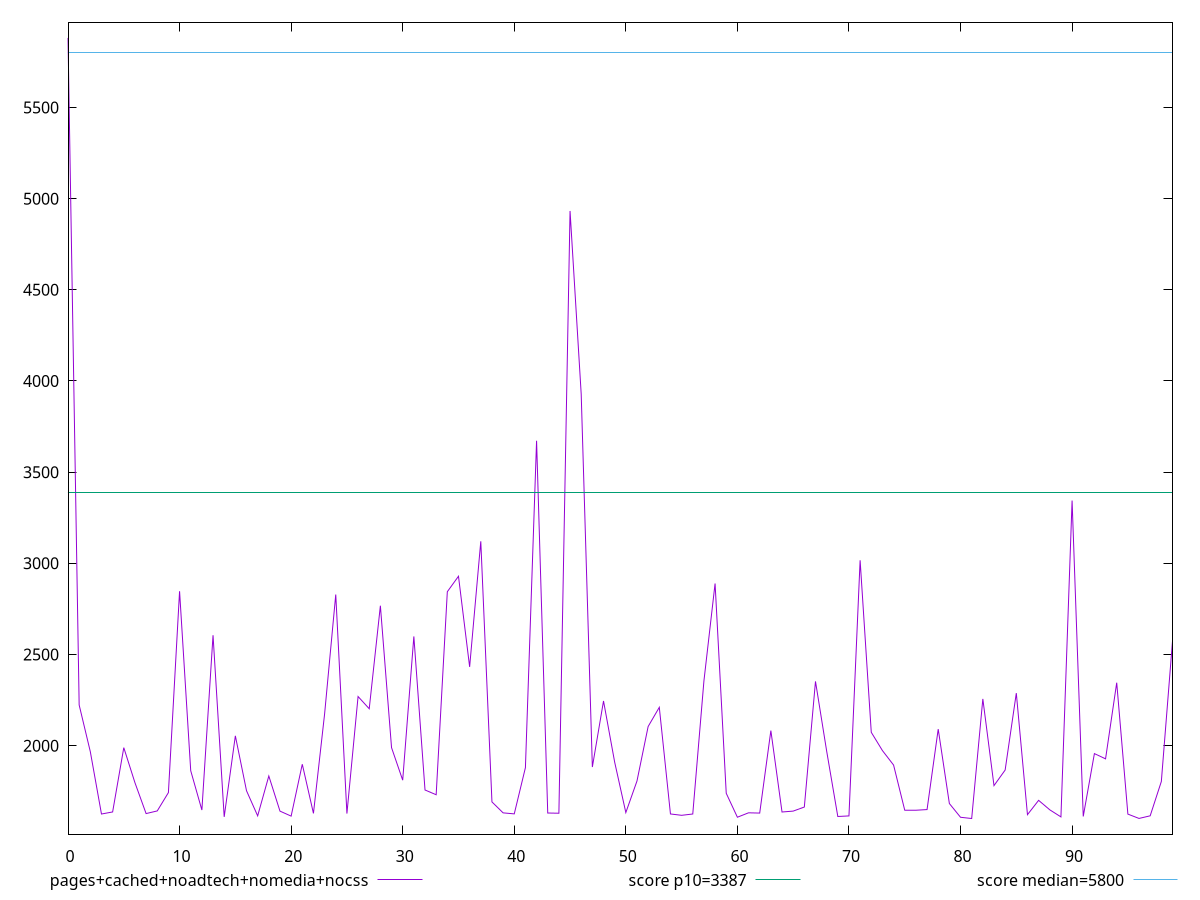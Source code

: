 reset

$pagesCachedNoadtechNomediaNocss <<EOF
0 5881.739881999703
1 2223.18238600045
2 1966.9088020000104
3 1625.1264999999999
4 1636.4340000000002
5 1989.0928159998725
6 1796.811263999599
7 1627.4720000000002
8 1642.0634999999997
9 1742.6174999999998
10 2847.1276659996647
11 1862.6056879998519
12 1646.8899999999999
13 2605.6554900004594
14 1609.4845
15 2053.8407159999088
16 1752.8627980000476
17 1615.0149999999999
18 1833.5913840002645
19 1640.986
20 1613.6195000000002
21 1898.247891999465
22 1628.6395000000002
23 2173.9030519998178
24 2828.819649999524
25 1627.5325319991623
26 2269.5072920003076
27 2202.43908000026
28 2767.414194000069
29 1989.136028000631
30 1810.6455340003477
31 2598.896716000102
32 1756.8359500003628
33 1730.809585999847
34 2844.278631999862
35 2929.159248000101
36 2431.956981999888
37 3120.8816299992423
38 1691.475467999509
39 1631.4375
40 1625.8445000000002
41 1879.3263219993837
42 3672.48213799967
43 1630.5959999999998
44 1629.4279999999999
45 4932.508141999322
46 3928.1576180003976
47 1882.8321360004625
48 2245.0097760005165
49 1909.4577680007374
50 1633.0715
51 1806.1435
52 2105.0155399998093
53 2210.248882000268
54 1625.4210000000003
55 1617.9945
56 1625.1764999999996
57 2354.915808000792
58 2889.34290399955
59 1738.7950799997361
60 1607.5315
61 1631.7205
62 1630.2165
63 2082.6952879999644
64 1636.159
65 1641.0895599998325
66 1663.4630000000002
67 2352.4848279997996
68 1970.6768939995457
69 1611.5495
70 1614.6765
71 3016.754373999901
72 2073.244375999844
73 1973.0382400003864
74 1893.6599999999999
75 1646.0315
76 1645.8575
77 1649.4444999999998
78 2090.693204000185
79 1682.6619999999998
80 1607.2624999999998
81 1600.4009999999998
82 2256.4332759999115
83 1780.8726680006407
84 1866.3341399993642
85 2288.1729960008433
86 1621.5680000000002
87 1700.0897
88 1648.136
89 1609.2645
90 3344.213871999742
91 1611.8075000000001
92 1956.4089959992139
93 1927.6158200003583
94 2345.3071339993203
95 1624.6545
96 1600.8645
97 1615.2649999999999
98 1803.6069999995968
99 2573.039630000143
EOF

set key outside below
set xrange [0:99]
set yrange [1514.7742223600058:5967.366659639697]
set trange [1514.7742223600058:5967.366659639697]
set terminal svg size 640, 500 enhanced background rgb 'white'
set output "report_00015_2021-02-09T16-11-33.973Z/speed-index/comparison/line/4_vs_5.svg"

plot $pagesCachedNoadtechNomediaNocss title "pages+cached+noadtech+nomedia+nocss" with line, \
     3387 title "score p10=3387", \
     5800 title "score median=5800"

reset
